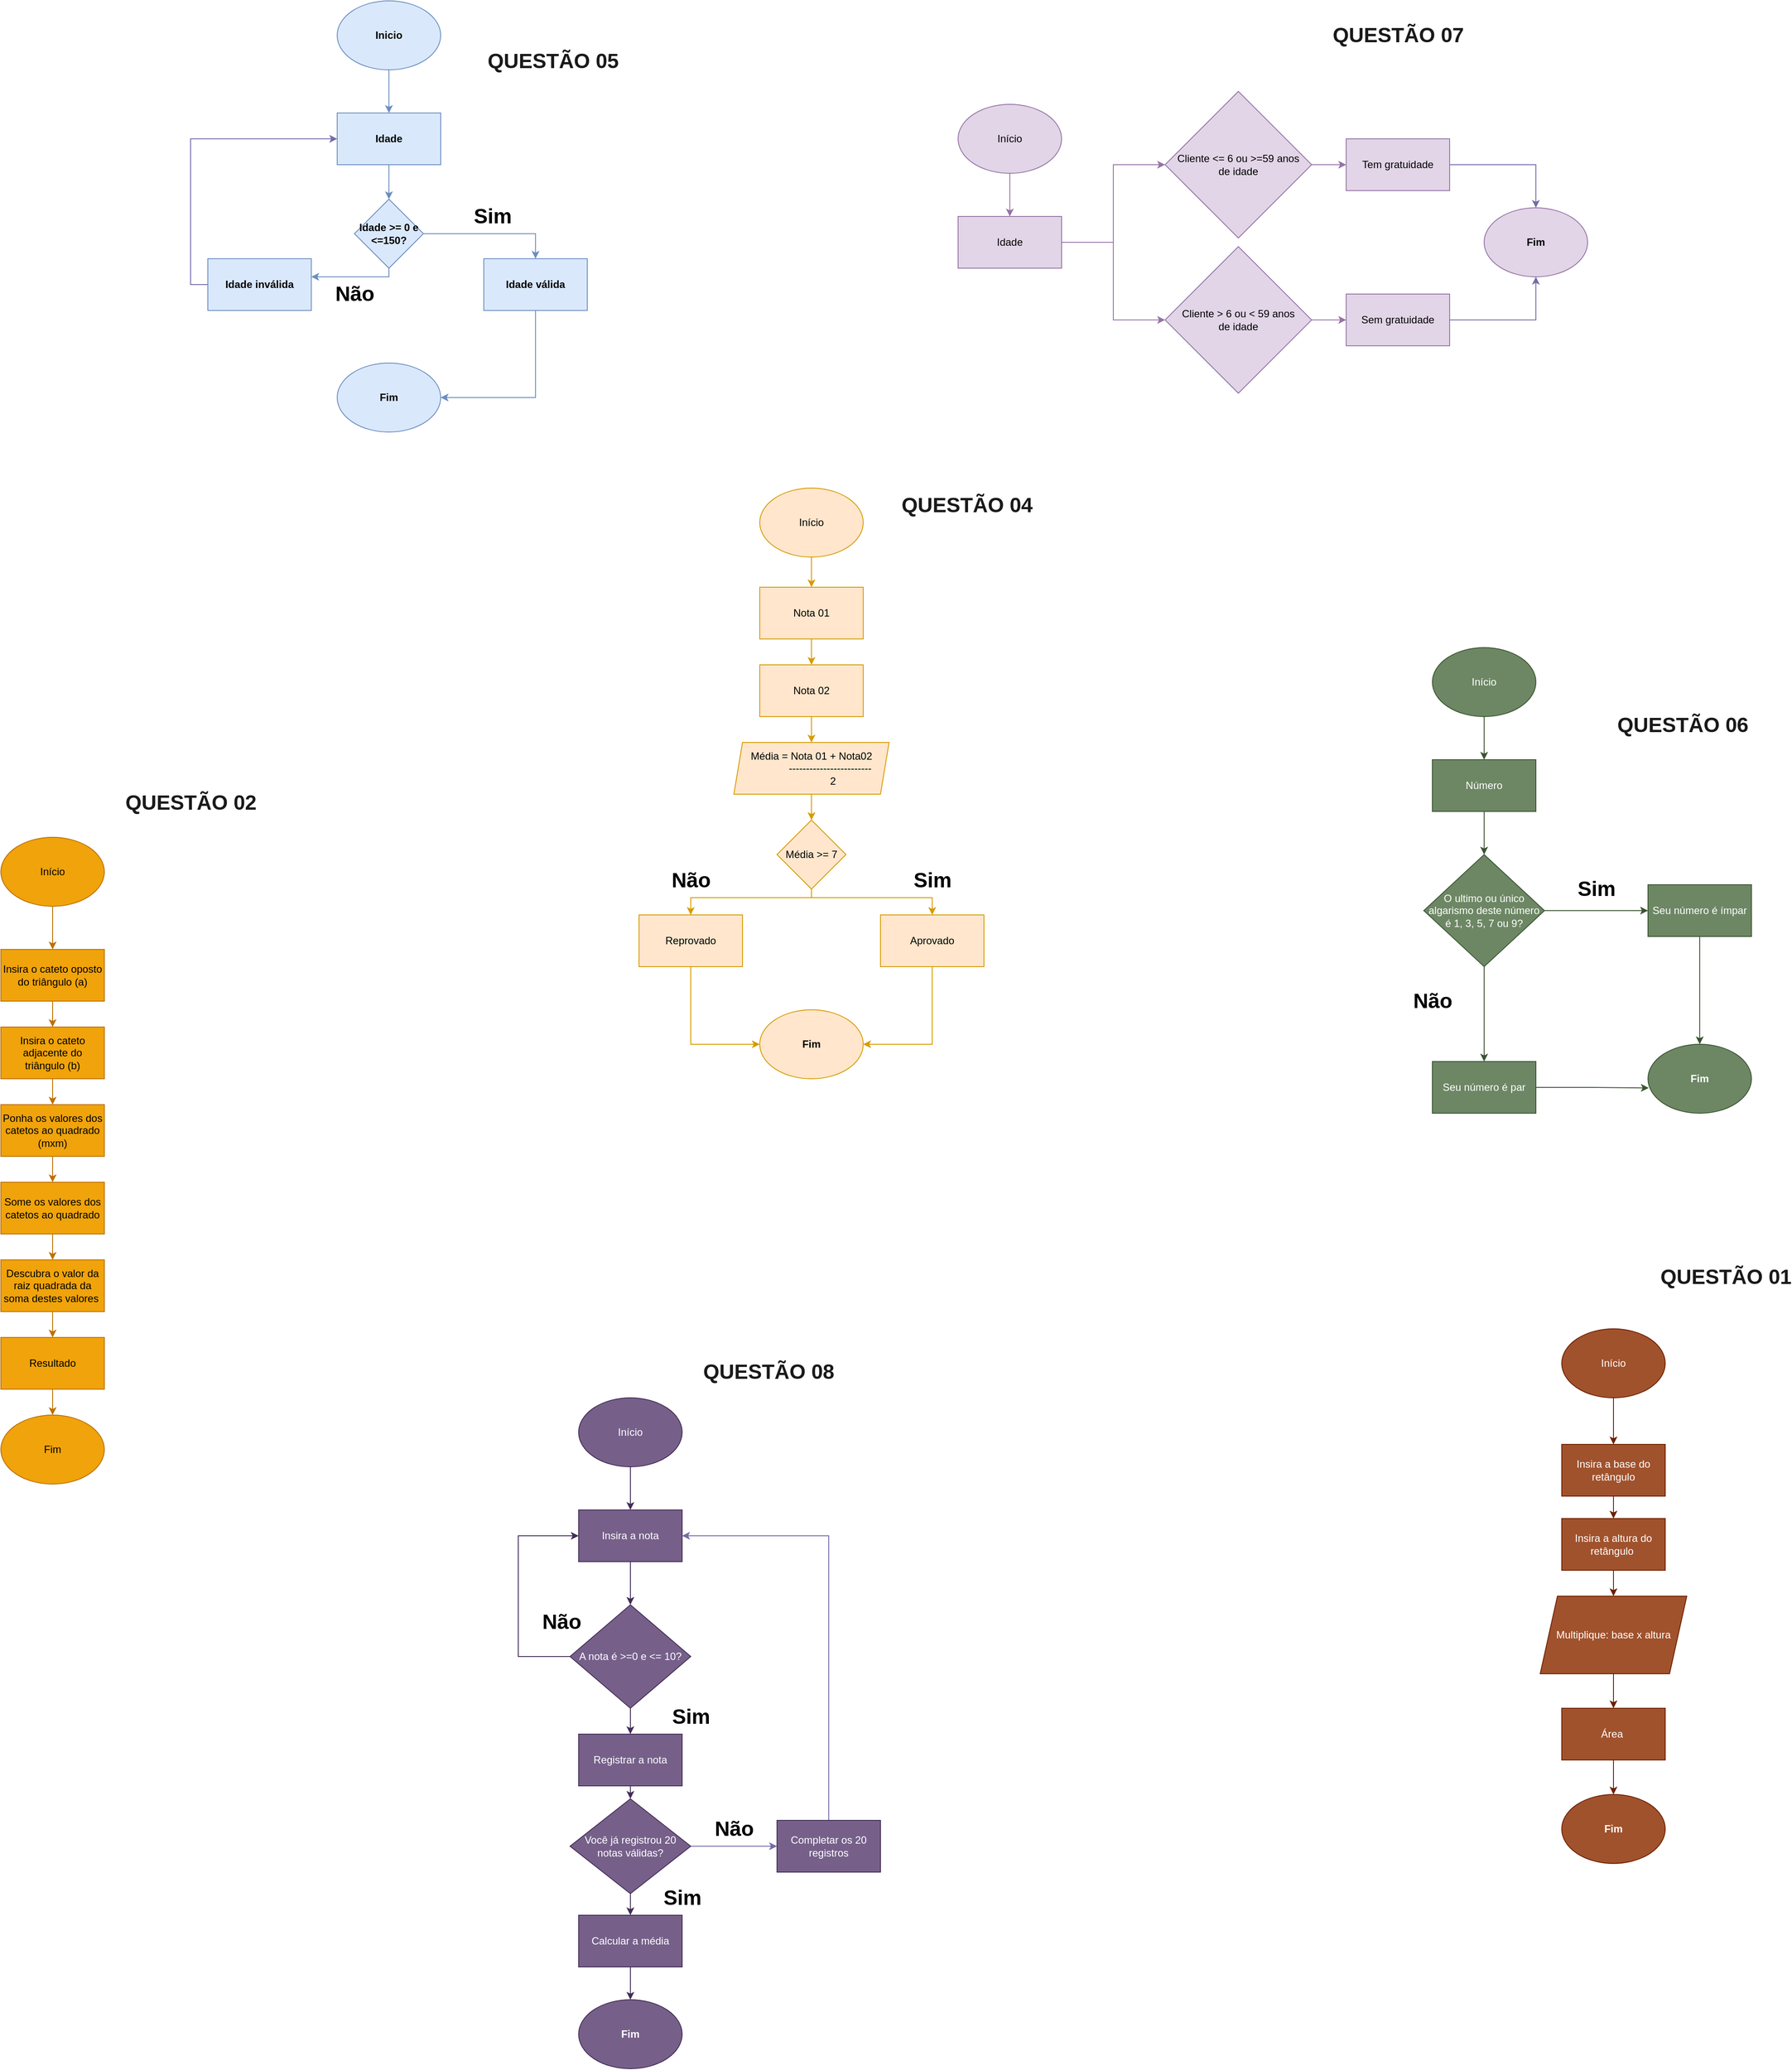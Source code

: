 <mxfile version="25.0.3">
  <diagram name="Página-1" id="J3H7hJgWwUL86dLht0pT">
    <mxGraphModel dx="10387" dy="5373" grid="1" gridSize="10" guides="1" tooltips="1" connect="1" arrows="1" fold="1" page="1" pageScale="1" pageWidth="827" pageHeight="1169" math="0" shadow="0">
      <root>
        <mxCell id="0" />
        <mxCell id="1" parent="0" />
        <mxCell id="T-pI5GcoOm6-YUTAonbB-2" value="Inicio" style="ellipse;whiteSpace=wrap;html=1;labelBackgroundColor=none;fontStyle=1;fillColor=#dae8fc;strokeColor=#6c8ebf;fontColor=#000000;" vertex="1" parent="1">
          <mxGeometry x="170" y="20" width="120" height="80" as="geometry" />
        </mxCell>
        <mxCell id="T-pI5GcoOm6-YUTAonbB-3" value="Idade" style="rounded=0;whiteSpace=wrap;html=1;fontStyle=1;fillColor=#dae8fc;strokeColor=#6c8ebf;fontColor=#000000;" vertex="1" parent="1">
          <mxGeometry x="170" y="150" width="120" height="60" as="geometry" />
        </mxCell>
        <mxCell id="T-pI5GcoOm6-YUTAonbB-4" value="Idade &amp;gt;= 0 e &amp;lt;=150?" style="rhombus;whiteSpace=wrap;html=1;fontStyle=1;fillColor=#dae8fc;strokeColor=#6c8ebf;fontColor=#000000;" vertex="1" parent="1">
          <mxGeometry x="190" y="250" width="80" height="80" as="geometry" />
        </mxCell>
        <mxCell id="T-pI5GcoOm6-YUTAonbB-5" value="Idade válida" style="rounded=0;whiteSpace=wrap;html=1;fontStyle=1;fillColor=#dae8fc;strokeColor=#6c8ebf;fontColor=#000000;" vertex="1" parent="1">
          <mxGeometry x="340" y="319" width="120" height="60" as="geometry" />
        </mxCell>
        <mxCell id="T-pI5GcoOm6-YUTAonbB-81" style="edgeStyle=orthogonalEdgeStyle;rounded=0;orthogonalLoop=1;jettySize=auto;html=1;exitX=0;exitY=0.5;exitDx=0;exitDy=0;entryX=0;entryY=0.5;entryDx=0;entryDy=0;strokeColor=#736CA8;fontFamily=Helvetica;fontSize=12;fontColor=#1A1A1A;" edge="1" parent="1" source="T-pI5GcoOm6-YUTAonbB-6" target="T-pI5GcoOm6-YUTAonbB-3">
          <mxGeometry relative="1" as="geometry" />
        </mxCell>
        <mxCell id="T-pI5GcoOm6-YUTAonbB-6" value="Idade inválida" style="rounded=0;whiteSpace=wrap;html=1;fontStyle=1;fillColor=#dae8fc;strokeColor=#6c8ebf;fontColor=#000000;" vertex="1" parent="1">
          <mxGeometry x="20" y="319" width="120" height="60" as="geometry" />
        </mxCell>
        <mxCell id="T-pI5GcoOm6-YUTAonbB-8" value="" style="endArrow=classic;html=1;rounded=0;fontColor=#000000;entryX=1;entryY=0.35;entryDx=0;entryDy=0;exitX=0.5;exitY=1;exitDx=0;exitDy=0;fontStyle=1;fillColor=#dae8fc;strokeColor=#6c8ebf;entryPerimeter=0;" edge="1" parent="1" source="T-pI5GcoOm6-YUTAonbB-4" target="T-pI5GcoOm6-YUTAonbB-6">
          <mxGeometry width="50" height="50" relative="1" as="geometry">
            <mxPoint x="10" y="250" as="sourcePoint" />
            <mxPoint x="60" y="200" as="targetPoint" />
            <Array as="points">
              <mxPoint x="230" y="340" />
            </Array>
          </mxGeometry>
        </mxCell>
        <mxCell id="T-pI5GcoOm6-YUTAonbB-9" value="" style="endArrow=classic;html=1;rounded=0;fontColor=#000000;exitX=1;exitY=0.5;exitDx=0;exitDy=0;entryX=0.5;entryY=0;entryDx=0;entryDy=0;fontStyle=1;fillColor=#dae8fc;strokeColor=#6c8ebf;" edge="1" parent="1" source="T-pI5GcoOm6-YUTAonbB-4" target="T-pI5GcoOm6-YUTAonbB-5">
          <mxGeometry width="50" height="50" relative="1" as="geometry">
            <mxPoint x="340" y="280" as="sourcePoint" />
            <mxPoint x="390" y="230" as="targetPoint" />
            <Array as="points">
              <mxPoint x="400" y="290" />
            </Array>
          </mxGeometry>
        </mxCell>
        <mxCell id="T-pI5GcoOm6-YUTAonbB-10" value="" style="endArrow=classic;html=1;rounded=0;fontColor=#000000;exitX=0.5;exitY=1;exitDx=0;exitDy=0;entryX=0.5;entryY=0;entryDx=0;entryDy=0;fontStyle=1;fillColor=#dae8fc;strokeColor=#6c8ebf;" edge="1" parent="1" source="T-pI5GcoOm6-YUTAonbB-3" target="T-pI5GcoOm6-YUTAonbB-4">
          <mxGeometry width="50" height="50" relative="1" as="geometry">
            <mxPoint x="80" y="220" as="sourcePoint" />
            <mxPoint x="130" y="170" as="targetPoint" />
          </mxGeometry>
        </mxCell>
        <mxCell id="T-pI5GcoOm6-YUTAonbB-11" value="" style="endArrow=classic;html=1;rounded=0;fontColor=#000000;exitX=0.5;exitY=1;exitDx=0;exitDy=0;entryX=0.5;entryY=0;entryDx=0;entryDy=0;fontStyle=1;fillColor=#dae8fc;strokeColor=#6c8ebf;" edge="1" parent="1" source="T-pI5GcoOm6-YUTAonbB-2" target="T-pI5GcoOm6-YUTAonbB-3">
          <mxGeometry width="50" height="50" relative="1" as="geometry">
            <mxPoint x="60" y="190" as="sourcePoint" />
            <mxPoint x="110" y="140" as="targetPoint" />
          </mxGeometry>
        </mxCell>
        <mxCell id="T-pI5GcoOm6-YUTAonbB-12" value="Fim" style="ellipse;whiteSpace=wrap;html=1;labelBackgroundColor=none;fontStyle=1;fillColor=#dae8fc;strokeColor=#6c8ebf;fontColor=#000000;" vertex="1" parent="1">
          <mxGeometry x="170" y="440" width="120" height="80" as="geometry" />
        </mxCell>
        <mxCell id="T-pI5GcoOm6-YUTAonbB-14" value="" style="endArrow=classic;html=1;rounded=0;fontColor=#000000;exitX=0.5;exitY=1;exitDx=0;exitDy=0;entryX=1;entryY=0.5;entryDx=0;entryDy=0;fontStyle=1;fillColor=#dae8fc;strokeColor=#6c8ebf;" edge="1" parent="1" source="T-pI5GcoOm6-YUTAonbB-5" target="T-pI5GcoOm6-YUTAonbB-12">
          <mxGeometry width="50" height="50" relative="1" as="geometry">
            <mxPoint x="400" y="410" as="sourcePoint" />
            <mxPoint x="420" y="420" as="targetPoint" />
            <Array as="points">
              <mxPoint x="400" y="480" />
            </Array>
          </mxGeometry>
        </mxCell>
        <mxCell id="T-pI5GcoOm6-YUTAonbB-15" value="Não" style="text;html=1;fontSize=24;fontStyle=1;verticalAlign=middle;align=center;" vertex="1" parent="1">
          <mxGeometry x="140" y="340" width="100" height="40" as="geometry" />
        </mxCell>
        <mxCell id="T-pI5GcoOm6-YUTAonbB-16" value="Sim" style="text;html=1;fontSize=24;fontStyle=1;verticalAlign=middle;align=center;" vertex="1" parent="1">
          <mxGeometry x="300" y="250" width="100" height="40" as="geometry" />
        </mxCell>
        <mxCell id="T-pI5GcoOm6-YUTAonbB-17" value="QUESTÃO 05" style="text;strokeColor=none;fillColor=none;html=1;fontSize=24;fontStyle=1;verticalAlign=middle;align=center;fontColor=#1A1A1A;" vertex="1" parent="1">
          <mxGeometry x="370" y="70" width="100" height="40" as="geometry" />
        </mxCell>
        <mxCell id="T-pI5GcoOm6-YUTAonbB-25" value="" style="edgeStyle=orthogonalEdgeStyle;rounded=0;orthogonalLoop=1;jettySize=auto;html=1;strokeColor=#9673a6;fontColor=#1A1A1A;fillColor=#e1d5e7;" edge="1" parent="1" source="T-pI5GcoOm6-YUTAonbB-18" target="T-pI5GcoOm6-YUTAonbB-19">
          <mxGeometry relative="1" as="geometry" />
        </mxCell>
        <mxCell id="T-pI5GcoOm6-YUTAonbB-18" value="Início" style="ellipse;whiteSpace=wrap;html=1;strokeColor=#9673a6;fillColor=#e1d5e7;" vertex="1" parent="1">
          <mxGeometry x="890" y="140" width="120" height="80" as="geometry" />
        </mxCell>
        <mxCell id="T-pI5GcoOm6-YUTAonbB-30" style="edgeStyle=orthogonalEdgeStyle;rounded=0;orthogonalLoop=1;jettySize=auto;html=1;entryX=0;entryY=0.5;entryDx=0;entryDy=0;strokeColor=#9673a6;fontColor=#1A1A1A;exitX=1;exitY=0.5;exitDx=0;exitDy=0;fillColor=#e1d5e7;" edge="1" parent="1" source="T-pI5GcoOm6-YUTAonbB-19" target="T-pI5GcoOm6-YUTAonbB-21">
          <mxGeometry relative="1" as="geometry">
            <mxPoint x="1080" y="450" as="sourcePoint" />
          </mxGeometry>
        </mxCell>
        <mxCell id="T-pI5GcoOm6-YUTAonbB-31" style="edgeStyle=orthogonalEdgeStyle;rounded=0;orthogonalLoop=1;jettySize=auto;html=1;exitX=1;exitY=0.5;exitDx=0;exitDy=0;entryX=0;entryY=0.5;entryDx=0;entryDy=0;strokeColor=#9673a6;fontColor=#1A1A1A;fillColor=#e1d5e7;" edge="1" parent="1" source="T-pI5GcoOm6-YUTAonbB-19" target="T-pI5GcoOm6-YUTAonbB-29">
          <mxGeometry relative="1" as="geometry" />
        </mxCell>
        <mxCell id="T-pI5GcoOm6-YUTAonbB-19" value="Idade" style="rounded=0;whiteSpace=wrap;html=1;strokeColor=#9673a6;fillColor=#e1d5e7;" vertex="1" parent="1">
          <mxGeometry x="890" y="270" width="120" height="60" as="geometry" />
        </mxCell>
        <mxCell id="T-pI5GcoOm6-YUTAonbB-35" style="edgeStyle=orthogonalEdgeStyle;rounded=0;orthogonalLoop=1;jettySize=auto;html=1;exitX=1;exitY=0.5;exitDx=0;exitDy=0;entryX=0;entryY=0.5;entryDx=0;entryDy=0;strokeColor=#9673a6;fontColor=#1A1A1A;fillColor=#e1d5e7;" edge="1" parent="1" source="T-pI5GcoOm6-YUTAonbB-21" target="T-pI5GcoOm6-YUTAonbB-32">
          <mxGeometry relative="1" as="geometry" />
        </mxCell>
        <mxCell id="T-pI5GcoOm6-YUTAonbB-21" value="Cliente &amp;lt;= 6 ou &amp;gt;=59 anos&lt;div&gt;de idade&lt;/div&gt;" style="rhombus;whiteSpace=wrap;html=1;strokeColor=#9673a6;fillColor=#e1d5e7;" vertex="1" parent="1">
          <mxGeometry x="1130" y="125" width="170" height="170" as="geometry" />
        </mxCell>
        <mxCell id="T-pI5GcoOm6-YUTAonbB-34" style="edgeStyle=orthogonalEdgeStyle;rounded=0;orthogonalLoop=1;jettySize=auto;html=1;exitX=1;exitY=0.5;exitDx=0;exitDy=0;strokeColor=#9673a6;fontColor=#1A1A1A;fillColor=#e1d5e7;" edge="1" parent="1" source="T-pI5GcoOm6-YUTAonbB-29" target="T-pI5GcoOm6-YUTAonbB-33">
          <mxGeometry relative="1" as="geometry" />
        </mxCell>
        <mxCell id="T-pI5GcoOm6-YUTAonbB-29" value="Cliente &amp;gt; 6 ou &amp;lt; 59 anos&lt;div&gt;de idade&lt;/div&gt;" style="rhombus;whiteSpace=wrap;html=1;strokeColor=#9673a6;fillColor=#e1d5e7;" vertex="1" parent="1">
          <mxGeometry x="1130" y="305" width="170" height="170" as="geometry" />
        </mxCell>
        <mxCell id="T-pI5GcoOm6-YUTAonbB-37" style="edgeStyle=orthogonalEdgeStyle;rounded=0;orthogonalLoop=1;jettySize=auto;html=1;exitX=1;exitY=0.5;exitDx=0;exitDy=0;entryX=0.5;entryY=0;entryDx=0;entryDy=0;strokeColor=#736CA8;fontColor=#1A1A1A;" edge="1" parent="1" source="T-pI5GcoOm6-YUTAonbB-32" target="T-pI5GcoOm6-YUTAonbB-36">
          <mxGeometry relative="1" as="geometry" />
        </mxCell>
        <mxCell id="T-pI5GcoOm6-YUTAonbB-32" value="Tem gratuidade" style="rounded=0;whiteSpace=wrap;html=1;strokeColor=#9673a6;fillColor=#e1d5e7;" vertex="1" parent="1">
          <mxGeometry x="1340" y="180" width="120" height="60" as="geometry" />
        </mxCell>
        <mxCell id="T-pI5GcoOm6-YUTAonbB-33" value="Sem gratuidade" style="rounded=0;whiteSpace=wrap;html=1;strokeColor=#9673a6;fillColor=#e1d5e7;" vertex="1" parent="1">
          <mxGeometry x="1340" y="360" width="120" height="60" as="geometry" />
        </mxCell>
        <mxCell id="T-pI5GcoOm6-YUTAonbB-36" value="Fim" style="ellipse;whiteSpace=wrap;html=1;labelBackgroundColor=none;fontStyle=1;fillColor=#e1d5e7;strokeColor=#9673a6;" vertex="1" parent="1">
          <mxGeometry x="1500" y="260" width="120" height="80" as="geometry" />
        </mxCell>
        <mxCell id="T-pI5GcoOm6-YUTAonbB-38" style="edgeStyle=orthogonalEdgeStyle;rounded=0;orthogonalLoop=1;jettySize=auto;html=1;exitX=1;exitY=0.5;exitDx=0;exitDy=0;entryX=0.5;entryY=1;entryDx=0;entryDy=0;strokeColor=#736CA8;fontColor=#1A1A1A;" edge="1" parent="1" source="T-pI5GcoOm6-YUTAonbB-33" target="T-pI5GcoOm6-YUTAonbB-36">
          <mxGeometry relative="1" as="geometry" />
        </mxCell>
        <mxCell id="T-pI5GcoOm6-YUTAonbB-39" value="QUESTÃO 07" style="text;strokeColor=none;fillColor=none;html=1;fontSize=24;fontStyle=1;verticalAlign=middle;align=center;fontColor=#1A1A1A;" vertex="1" parent="1">
          <mxGeometry x="1350" y="40" width="100" height="40" as="geometry" />
        </mxCell>
        <mxCell id="T-pI5GcoOm6-YUTAonbB-57" style="edgeStyle=orthogonalEdgeStyle;rounded=0;orthogonalLoop=1;jettySize=auto;html=1;exitX=0.5;exitY=1;exitDx=0;exitDy=0;entryX=0.5;entryY=0;entryDx=0;entryDy=0;strokeColor=#d79b00;fontFamily=Helvetica;fontSize=12;fontColor=#1A1A1A;fillColor=#ffe6cc;" edge="1" parent="1" source="T-pI5GcoOm6-YUTAonbB-40" target="T-pI5GcoOm6-YUTAonbB-41">
          <mxGeometry relative="1" as="geometry" />
        </mxCell>
        <mxCell id="T-pI5GcoOm6-YUTAonbB-40" value="Início" style="ellipse;whiteSpace=wrap;html=1;strokeColor=#d79b00;fillColor=#ffe6cc;" vertex="1" parent="1">
          <mxGeometry x="660" y="585" width="120" height="80" as="geometry" />
        </mxCell>
        <mxCell id="T-pI5GcoOm6-YUTAonbB-56" style="edgeStyle=orthogonalEdgeStyle;rounded=0;orthogonalLoop=1;jettySize=auto;html=1;exitX=0.5;exitY=1;exitDx=0;exitDy=0;entryX=0.5;entryY=0;entryDx=0;entryDy=0;strokeColor=#d79b00;fontFamily=Helvetica;fontSize=12;fontColor=#1A1A1A;fillColor=#ffe6cc;" edge="1" parent="1" source="T-pI5GcoOm6-YUTAonbB-41" target="T-pI5GcoOm6-YUTAonbB-42">
          <mxGeometry relative="1" as="geometry" />
        </mxCell>
        <mxCell id="T-pI5GcoOm6-YUTAonbB-41" value="Nota 01" style="rounded=0;whiteSpace=wrap;html=1;strokeColor=#d79b00;fillColor=#ffe6cc;" vertex="1" parent="1">
          <mxGeometry x="660" y="700" width="120" height="60" as="geometry" />
        </mxCell>
        <mxCell id="T-pI5GcoOm6-YUTAonbB-55" style="edgeStyle=orthogonalEdgeStyle;rounded=0;orthogonalLoop=1;jettySize=auto;html=1;exitX=0.5;exitY=1;exitDx=0;exitDy=0;entryX=0.5;entryY=0;entryDx=0;entryDy=0;strokeColor=#d79b00;fontFamily=Helvetica;fontSize=12;fontColor=#1A1A1A;fillColor=#ffe6cc;" edge="1" parent="1" source="T-pI5GcoOm6-YUTAonbB-42" target="T-pI5GcoOm6-YUTAonbB-46">
          <mxGeometry relative="1" as="geometry" />
        </mxCell>
        <mxCell id="T-pI5GcoOm6-YUTAonbB-42" value="Nota 02" style="rounded=0;whiteSpace=wrap;html=1;strokeColor=#d79b00;fillColor=#ffe6cc;" vertex="1" parent="1">
          <mxGeometry x="660" y="790" width="120" height="60" as="geometry" />
        </mxCell>
        <mxCell id="T-pI5GcoOm6-YUTAonbB-49" style="edgeStyle=orthogonalEdgeStyle;rounded=0;orthogonalLoop=1;jettySize=auto;html=1;exitX=0.5;exitY=1;exitDx=0;exitDy=0;entryX=0.5;entryY=0;entryDx=0;entryDy=0;strokeColor=#d79b00;fontFamily=Helvetica;fontSize=12;fontColor=#1A1A1A;fillColor=#ffe6cc;" edge="1" parent="1" source="T-pI5GcoOm6-YUTAonbB-44" target="T-pI5GcoOm6-YUTAonbB-47">
          <mxGeometry relative="1" as="geometry">
            <Array as="points">
              <mxPoint x="720" y="1060" />
              <mxPoint x="860" y="1060" />
            </Array>
          </mxGeometry>
        </mxCell>
        <mxCell id="T-pI5GcoOm6-YUTAonbB-50" style="edgeStyle=orthogonalEdgeStyle;rounded=0;orthogonalLoop=1;jettySize=auto;html=1;exitX=0.5;exitY=1;exitDx=0;exitDy=0;entryX=0.5;entryY=0;entryDx=0;entryDy=0;strokeColor=#d79b00;fontFamily=Helvetica;fontSize=12;fontColor=#1A1A1A;fillColor=#ffe6cc;" edge="1" parent="1" source="T-pI5GcoOm6-YUTAonbB-44" target="T-pI5GcoOm6-YUTAonbB-45">
          <mxGeometry relative="1" as="geometry">
            <Array as="points">
              <mxPoint x="720" y="1060" />
              <mxPoint x="580" y="1060" />
            </Array>
          </mxGeometry>
        </mxCell>
        <mxCell id="T-pI5GcoOm6-YUTAonbB-44" value="Média &amp;gt;= 7" style="rhombus;whiteSpace=wrap;html=1;strokeColor=#d79b00;fillColor=#ffe6cc;" vertex="1" parent="1">
          <mxGeometry x="680" y="970" width="80" height="80" as="geometry" />
        </mxCell>
        <mxCell id="T-pI5GcoOm6-YUTAonbB-59" style="edgeStyle=orthogonalEdgeStyle;rounded=0;orthogonalLoop=1;jettySize=auto;html=1;exitX=0.5;exitY=1;exitDx=0;exitDy=0;entryX=0;entryY=0.5;entryDx=0;entryDy=0;strokeColor=#d79b00;fontFamily=Helvetica;fontSize=12;fontColor=#1A1A1A;fillColor=#ffe6cc;" edge="1" parent="1" source="T-pI5GcoOm6-YUTAonbB-45" target="T-pI5GcoOm6-YUTAonbB-48">
          <mxGeometry relative="1" as="geometry" />
        </mxCell>
        <mxCell id="T-pI5GcoOm6-YUTAonbB-45" value="Reprovado" style="rounded=0;whiteSpace=wrap;html=1;strokeColor=#d79b00;fillColor=#ffe6cc;" vertex="1" parent="1">
          <mxGeometry x="520" y="1080" width="120" height="60" as="geometry" />
        </mxCell>
        <mxCell id="T-pI5GcoOm6-YUTAonbB-54" style="edgeStyle=orthogonalEdgeStyle;rounded=0;orthogonalLoop=1;jettySize=auto;html=1;exitX=0.5;exitY=1;exitDx=0;exitDy=0;entryX=0.5;entryY=0;entryDx=0;entryDy=0;strokeColor=#d79b00;fontFamily=Helvetica;fontSize=12;fontColor=#1A1A1A;fillColor=#ffe6cc;" edge="1" parent="1" source="T-pI5GcoOm6-YUTAonbB-46" target="T-pI5GcoOm6-YUTAonbB-44">
          <mxGeometry relative="1" as="geometry" />
        </mxCell>
        <mxCell id="T-pI5GcoOm6-YUTAonbB-46" value="Média = Nota 01 + Nota02&lt;div&gt;&amp;nbsp; &amp;nbsp; &amp;nbsp; &amp;nbsp; &amp;nbsp; &amp;nbsp; &amp;nbsp;------------------------&lt;/div&gt;&lt;div&gt;&amp;nbsp; &amp;nbsp; &amp;nbsp; &amp;nbsp; &amp;nbsp; &amp;nbsp; &amp;nbsp; &amp;nbsp;2&lt;/div&gt;" style="shape=parallelogram;perimeter=parallelogramPerimeter;whiteSpace=wrap;html=1;fixedSize=1;rounded=0;strokeColor=#d79b00;align=center;verticalAlign=middle;fontFamily=Helvetica;fontSize=12;fillColor=#ffe6cc;size=10;" vertex="1" parent="1">
          <mxGeometry x="630" y="880" width="180" height="60" as="geometry" />
        </mxCell>
        <mxCell id="T-pI5GcoOm6-YUTAonbB-47" value="Aprovado" style="rounded=0;whiteSpace=wrap;html=1;strokeColor=#d79b00;fillColor=#ffe6cc;" vertex="1" parent="1">
          <mxGeometry x="800" y="1080" width="120" height="60" as="geometry" />
        </mxCell>
        <mxCell id="T-pI5GcoOm6-YUTAonbB-48" value="Fim" style="ellipse;whiteSpace=wrap;html=1;labelBackgroundColor=none;fontStyle=1;fillColor=#ffe6cc;strokeColor=#d79b00;" vertex="1" parent="1">
          <mxGeometry x="660" y="1190" width="120" height="80" as="geometry" />
        </mxCell>
        <mxCell id="T-pI5GcoOm6-YUTAonbB-51" value="Sim" style="text;html=1;fontSize=24;fontStyle=1;verticalAlign=middle;align=center;" vertex="1" parent="1">
          <mxGeometry x="810" y="1020" width="100" height="40" as="geometry" />
        </mxCell>
        <mxCell id="T-pI5GcoOm6-YUTAonbB-52" value="Não" style="text;html=1;fontSize=24;fontStyle=1;verticalAlign=middle;align=center;" vertex="1" parent="1">
          <mxGeometry x="530" y="1020" width="100" height="40" as="geometry" />
        </mxCell>
        <mxCell id="T-pI5GcoOm6-YUTAonbB-58" style="edgeStyle=orthogonalEdgeStyle;rounded=0;orthogonalLoop=1;jettySize=auto;html=1;exitX=0.5;exitY=1;exitDx=0;exitDy=0;entryX=1;entryY=0.5;entryDx=0;entryDy=0;strokeColor=#d79b00;fontFamily=Helvetica;fontSize=12;fontColor=#1A1A1A;fillColor=#ffe6cc;" edge="1" parent="1" source="T-pI5GcoOm6-YUTAonbB-47" target="T-pI5GcoOm6-YUTAonbB-48">
          <mxGeometry relative="1" as="geometry" />
        </mxCell>
        <mxCell id="T-pI5GcoOm6-YUTAonbB-60" value="QUESTÃO 04" style="text;strokeColor=none;fillColor=none;html=1;fontSize=24;fontStyle=1;verticalAlign=middle;align=center;fontColor=#1A1A1A;" vertex="1" parent="1">
          <mxGeometry x="850" y="585" width="100" height="40" as="geometry" />
        </mxCell>
        <mxCell id="T-pI5GcoOm6-YUTAonbB-72" style="edgeStyle=orthogonalEdgeStyle;rounded=0;orthogonalLoop=1;jettySize=auto;html=1;exitX=0.5;exitY=1;exitDx=0;exitDy=0;entryX=0.5;entryY=0;entryDx=0;entryDy=0;strokeColor=#3A5431;fontFamily=Helvetica;fontSize=12;fontColor=#1A1A1A;fillColor=#6d8764;" edge="1" parent="1" source="T-pI5GcoOm6-YUTAonbB-61" target="T-pI5GcoOm6-YUTAonbB-62">
          <mxGeometry relative="1" as="geometry" />
        </mxCell>
        <mxCell id="T-pI5GcoOm6-YUTAonbB-61" value="Início" style="ellipse;whiteSpace=wrap;html=1;strokeColor=#3A5431;fillColor=#6d8764;fontColor=#ffffff;" vertex="1" parent="1">
          <mxGeometry x="1440" y="770" width="120" height="80" as="geometry" />
        </mxCell>
        <mxCell id="T-pI5GcoOm6-YUTAonbB-73" style="edgeStyle=orthogonalEdgeStyle;rounded=0;orthogonalLoop=1;jettySize=auto;html=1;exitX=0.5;exitY=1;exitDx=0;exitDy=0;strokeColor=#3A5431;fontFamily=Helvetica;fontSize=12;fontColor=#1A1A1A;fillColor=#6d8764;" edge="1" parent="1" source="T-pI5GcoOm6-YUTAonbB-62" target="T-pI5GcoOm6-YUTAonbB-64">
          <mxGeometry relative="1" as="geometry" />
        </mxCell>
        <mxCell id="T-pI5GcoOm6-YUTAonbB-62" value="Número" style="rounded=0;whiteSpace=wrap;html=1;strokeColor=#3A5431;align=center;verticalAlign=middle;fontFamily=Helvetica;fontSize=12;fontColor=#ffffff;fillColor=#6d8764;" vertex="1" parent="1">
          <mxGeometry x="1440" y="900" width="120" height="60" as="geometry" />
        </mxCell>
        <mxCell id="T-pI5GcoOm6-YUTAonbB-68" style="edgeStyle=orthogonalEdgeStyle;rounded=0;orthogonalLoop=1;jettySize=auto;html=1;exitX=1;exitY=0.5;exitDx=0;exitDy=0;strokeColor=#3A5431;fontFamily=Helvetica;fontSize=12;fontColor=#1A1A1A;fillColor=#6d8764;" edge="1" parent="1" source="T-pI5GcoOm6-YUTAonbB-64" target="T-pI5GcoOm6-YUTAonbB-65">
          <mxGeometry relative="1" as="geometry" />
        </mxCell>
        <mxCell id="T-pI5GcoOm6-YUTAonbB-69" style="edgeStyle=orthogonalEdgeStyle;rounded=0;orthogonalLoop=1;jettySize=auto;html=1;exitX=0.5;exitY=1;exitDx=0;exitDy=0;entryX=0.5;entryY=0;entryDx=0;entryDy=0;strokeColor=#3A5431;fontFamily=Helvetica;fontSize=12;fontColor=#1A1A1A;fillColor=#6d8764;" edge="1" parent="1" source="T-pI5GcoOm6-YUTAonbB-64" target="T-pI5GcoOm6-YUTAonbB-66">
          <mxGeometry relative="1" as="geometry" />
        </mxCell>
        <mxCell id="T-pI5GcoOm6-YUTAonbB-64" value="O ultimo ou único algarismo deste número é 1, 3, 5, 7 ou 9?" style="rhombus;whiteSpace=wrap;html=1;rounded=0;strokeColor=#3A5431;align=center;verticalAlign=middle;fontFamily=Helvetica;fontSize=12;fontColor=#ffffff;fillColor=#6d8764;" vertex="1" parent="1">
          <mxGeometry x="1430" y="1010" width="140" height="130" as="geometry" />
        </mxCell>
        <mxCell id="T-pI5GcoOm6-YUTAonbB-71" style="edgeStyle=orthogonalEdgeStyle;rounded=0;orthogonalLoop=1;jettySize=auto;html=1;exitX=0.5;exitY=1;exitDx=0;exitDy=0;strokeColor=#3A5431;fontFamily=Helvetica;fontSize=12;fontColor=#1A1A1A;fillColor=#6d8764;" edge="1" parent="1" source="T-pI5GcoOm6-YUTAonbB-65" target="T-pI5GcoOm6-YUTAonbB-67">
          <mxGeometry relative="1" as="geometry" />
        </mxCell>
        <mxCell id="T-pI5GcoOm6-YUTAonbB-65" value="Seu número é ímpar" style="rounded=0;whiteSpace=wrap;html=1;strokeColor=#3A5431;align=center;verticalAlign=middle;fontFamily=Helvetica;fontSize=12;fontColor=#ffffff;fillColor=#6d8764;" vertex="1" parent="1">
          <mxGeometry x="1690" y="1045" width="120" height="60" as="geometry" />
        </mxCell>
        <mxCell id="T-pI5GcoOm6-YUTAonbB-70" style="edgeStyle=orthogonalEdgeStyle;rounded=0;orthogonalLoop=1;jettySize=auto;html=1;exitX=1;exitY=0.5;exitDx=0;exitDy=0;strokeColor=#3A5431;fontFamily=Helvetica;fontSize=12;fontColor=#1A1A1A;entryX=0.007;entryY=0.633;entryDx=0;entryDy=0;entryPerimeter=0;fillColor=#6d8764;" edge="1" parent="1" source="T-pI5GcoOm6-YUTAonbB-66" target="T-pI5GcoOm6-YUTAonbB-67">
          <mxGeometry relative="1" as="geometry">
            <mxPoint x="1680" y="1279.846" as="targetPoint" />
          </mxGeometry>
        </mxCell>
        <mxCell id="T-pI5GcoOm6-YUTAonbB-66" value="Seu número é par" style="rounded=0;whiteSpace=wrap;html=1;strokeColor=#3A5431;align=center;verticalAlign=middle;fontFamily=Helvetica;fontSize=12;fontColor=#ffffff;fillColor=#6d8764;" vertex="1" parent="1">
          <mxGeometry x="1440" y="1250" width="120" height="60" as="geometry" />
        </mxCell>
        <mxCell id="T-pI5GcoOm6-YUTAonbB-67" value="Fim" style="ellipse;whiteSpace=wrap;html=1;labelBackgroundColor=none;fontStyle=1;fillColor=#6d8764;strokeColor=#3A5431;fontColor=#ffffff;" vertex="1" parent="1">
          <mxGeometry x="1690" y="1230" width="120" height="80" as="geometry" />
        </mxCell>
        <mxCell id="T-pI5GcoOm6-YUTAonbB-74" value="QUESTÃO 06" style="text;strokeColor=none;fillColor=none;html=1;fontSize=24;fontStyle=1;verticalAlign=middle;align=center;fontColor=#1A1A1A;" vertex="1" parent="1">
          <mxGeometry x="1680" y="840" width="100" height="40" as="geometry" />
        </mxCell>
        <mxCell id="T-pI5GcoOm6-YUTAonbB-75" value="Sim" style="text;html=1;fontSize=24;fontStyle=1;verticalAlign=middle;align=center;" vertex="1" parent="1">
          <mxGeometry x="1580" y="1030" width="100" height="40" as="geometry" />
        </mxCell>
        <mxCell id="T-pI5GcoOm6-YUTAonbB-76" value="Não" style="text;html=1;fontSize=24;fontStyle=1;verticalAlign=middle;align=center;" vertex="1" parent="1">
          <mxGeometry x="1390" y="1160" width="100" height="40" as="geometry" />
        </mxCell>
        <mxCell id="T-pI5GcoOm6-YUTAonbB-85" style="edgeStyle=orthogonalEdgeStyle;rounded=0;orthogonalLoop=1;jettySize=auto;html=1;exitX=0.5;exitY=1;exitDx=0;exitDy=0;entryX=0.5;entryY=0;entryDx=0;entryDy=0;strokeColor=#432D57;fontFamily=Helvetica;fontSize=12;fontColor=#1A1A1A;fillColor=#76608a;" edge="1" parent="1" source="T-pI5GcoOm6-YUTAonbB-77" target="T-pI5GcoOm6-YUTAonbB-78">
          <mxGeometry relative="1" as="geometry" />
        </mxCell>
        <mxCell id="T-pI5GcoOm6-YUTAonbB-77" value="Início" style="ellipse;whiteSpace=wrap;html=1;strokeColor=#432D57;fillColor=#76608a;fontColor=#ffffff;" vertex="1" parent="1">
          <mxGeometry x="450" y="1640" width="120" height="80" as="geometry" />
        </mxCell>
        <mxCell id="T-pI5GcoOm6-YUTAonbB-86" style="edgeStyle=orthogonalEdgeStyle;rounded=0;orthogonalLoop=1;jettySize=auto;html=1;exitX=0.5;exitY=1;exitDx=0;exitDy=0;entryX=0.5;entryY=0;entryDx=0;entryDy=0;strokeColor=#432D57;fontFamily=Helvetica;fontSize=12;fontColor=#1A1A1A;fillColor=#76608a;" edge="1" parent="1" source="T-pI5GcoOm6-YUTAonbB-78" target="T-pI5GcoOm6-YUTAonbB-80">
          <mxGeometry relative="1" as="geometry" />
        </mxCell>
        <mxCell id="T-pI5GcoOm6-YUTAonbB-78" value="Insira a nota" style="rounded=0;whiteSpace=wrap;html=1;strokeColor=#432D57;align=center;verticalAlign=middle;fontFamily=Helvetica;fontSize=12;fontColor=#ffffff;fillColor=#76608a;" vertex="1" parent="1">
          <mxGeometry x="450" y="1770" width="120" height="60" as="geometry" />
        </mxCell>
        <mxCell id="T-pI5GcoOm6-YUTAonbB-83" style="edgeStyle=orthogonalEdgeStyle;rounded=0;orthogonalLoop=1;jettySize=auto;html=1;exitX=0;exitY=0.5;exitDx=0;exitDy=0;entryX=0;entryY=0.5;entryDx=0;entryDy=0;strokeColor=#432D57;fontFamily=Helvetica;fontSize=12;fontColor=#1A1A1A;fillColor=#76608a;" edge="1" parent="1" source="T-pI5GcoOm6-YUTAonbB-80" target="T-pI5GcoOm6-YUTAonbB-78">
          <mxGeometry relative="1" as="geometry">
            <mxPoint x="390" y="1940" as="targetPoint" />
            <Array as="points">
              <mxPoint x="380" y="1940" />
              <mxPoint x="380" y="1800" />
            </Array>
          </mxGeometry>
        </mxCell>
        <mxCell id="T-pI5GcoOm6-YUTAonbB-92" style="edgeStyle=orthogonalEdgeStyle;rounded=0;orthogonalLoop=1;jettySize=auto;html=1;exitX=0.5;exitY=1;exitDx=0;exitDy=0;entryX=0.5;entryY=0;entryDx=0;entryDy=0;strokeColor=#432D57;fontFamily=Helvetica;fontSize=12;fontColor=#1A1A1A;fillColor=#76608a;" edge="1" parent="1" source="T-pI5GcoOm6-YUTAonbB-80" target="T-pI5GcoOm6-YUTAonbB-89">
          <mxGeometry relative="1" as="geometry" />
        </mxCell>
        <mxCell id="T-pI5GcoOm6-YUTAonbB-80" value="A nota é &amp;gt;=0 e &amp;lt;= 10?" style="rhombus;whiteSpace=wrap;html=1;rounded=0;strokeColor=#432D57;align=center;verticalAlign=middle;fontFamily=Helvetica;fontSize=12;fontColor=#ffffff;fillColor=#76608a;" vertex="1" parent="1">
          <mxGeometry x="440" y="1880" width="140" height="120" as="geometry" />
        </mxCell>
        <mxCell id="T-pI5GcoOm6-YUTAonbB-95" style="edgeStyle=orthogonalEdgeStyle;rounded=0;orthogonalLoop=1;jettySize=auto;html=1;exitX=0.5;exitY=1;exitDx=0;exitDy=0;strokeColor=#432D57;fontFamily=Helvetica;fontSize=12;fontColor=#1A1A1A;fillColor=#76608a;" edge="1" parent="1" source="T-pI5GcoOm6-YUTAonbB-88" target="T-pI5GcoOm6-YUTAonbB-93">
          <mxGeometry relative="1" as="geometry" />
        </mxCell>
        <mxCell id="T-pI5GcoOm6-YUTAonbB-105" style="edgeStyle=orthogonalEdgeStyle;rounded=0;orthogonalLoop=1;jettySize=auto;html=1;exitX=1;exitY=0.5;exitDx=0;exitDy=0;entryX=0;entryY=0.5;entryDx=0;entryDy=0;strokeColor=#736CA8;fontFamily=Helvetica;fontSize=12;fontColor=#1A1A1A;" edge="1" parent="1" source="T-pI5GcoOm6-YUTAonbB-88" target="T-pI5GcoOm6-YUTAonbB-104">
          <mxGeometry relative="1" as="geometry" />
        </mxCell>
        <mxCell id="T-pI5GcoOm6-YUTAonbB-88" value="Você já registrou 20 notas válidas?" style="rhombus;whiteSpace=wrap;html=1;rounded=0;strokeColor=#432D57;align=center;verticalAlign=middle;fontFamily=Helvetica;fontSize=12;fontColor=#ffffff;fillColor=#76608a;" vertex="1" parent="1">
          <mxGeometry x="440" y="2105" width="140" height="110" as="geometry" />
        </mxCell>
        <mxCell id="T-pI5GcoOm6-YUTAonbB-91" style="edgeStyle=orthogonalEdgeStyle;rounded=0;orthogonalLoop=1;jettySize=auto;html=1;exitX=0.5;exitY=1;exitDx=0;exitDy=0;entryX=0.5;entryY=0;entryDx=0;entryDy=0;strokeColor=#432D57;fontFamily=Helvetica;fontSize=12;fontColor=#1A1A1A;fillColor=#76608a;" edge="1" parent="1" source="T-pI5GcoOm6-YUTAonbB-89" target="T-pI5GcoOm6-YUTAonbB-88">
          <mxGeometry relative="1" as="geometry" />
        </mxCell>
        <mxCell id="T-pI5GcoOm6-YUTAonbB-89" value="Registrar a nota" style="rounded=0;whiteSpace=wrap;html=1;strokeColor=#432D57;align=center;verticalAlign=middle;fontFamily=Helvetica;fontSize=12;fontColor=#ffffff;fillColor=#76608a;" vertex="1" parent="1">
          <mxGeometry x="450" y="2030" width="120" height="60" as="geometry" />
        </mxCell>
        <mxCell id="T-pI5GcoOm6-YUTAonbB-96" style="edgeStyle=orthogonalEdgeStyle;rounded=0;orthogonalLoop=1;jettySize=auto;html=1;exitX=0.5;exitY=1;exitDx=0;exitDy=0;entryX=0.5;entryY=0;entryDx=0;entryDy=0;strokeColor=#432D57;fontFamily=Helvetica;fontSize=12;fontColor=#1A1A1A;fillColor=#76608a;" edge="1" parent="1" source="T-pI5GcoOm6-YUTAonbB-93" target="T-pI5GcoOm6-YUTAonbB-94">
          <mxGeometry relative="1" as="geometry" />
        </mxCell>
        <mxCell id="T-pI5GcoOm6-YUTAonbB-93" value="Calcular a média" style="rounded=0;whiteSpace=wrap;html=1;strokeColor=#432D57;align=center;verticalAlign=middle;fontFamily=Helvetica;fontSize=12;fontColor=#ffffff;fillColor=#76608a;" vertex="1" parent="1">
          <mxGeometry x="450" y="2240" width="120" height="60" as="geometry" />
        </mxCell>
        <mxCell id="T-pI5GcoOm6-YUTAonbB-94" value="Fim" style="ellipse;whiteSpace=wrap;html=1;labelBackgroundColor=none;fontStyle=1;fillColor=#76608a;strokeColor=#432D57;fontColor=#ffffff;" vertex="1" parent="1">
          <mxGeometry x="450" y="2338" width="120" height="80" as="geometry" />
        </mxCell>
        <mxCell id="T-pI5GcoOm6-YUTAonbB-97" value="Sim" style="text;html=1;fontSize=24;fontStyle=1;verticalAlign=middle;align=center;" vertex="1" parent="1">
          <mxGeometry x="530" y="1990" width="100" height="40" as="geometry" />
        </mxCell>
        <mxCell id="T-pI5GcoOm6-YUTAonbB-98" value="Não" style="text;html=1;fontSize=24;fontStyle=1;verticalAlign=middle;align=center;" vertex="1" parent="1">
          <mxGeometry x="380" y="1880" width="100" height="40" as="geometry" />
        </mxCell>
        <mxCell id="T-pI5GcoOm6-YUTAonbB-99" value="Sim" style="text;html=1;fontSize=24;fontStyle=1;verticalAlign=middle;align=center;" vertex="1" parent="1">
          <mxGeometry x="520" y="2200" width="100" height="40" as="geometry" />
        </mxCell>
        <mxCell id="T-pI5GcoOm6-YUTAonbB-100" value="Não" style="text;html=1;fontSize=24;fontStyle=1;verticalAlign=middle;align=center;" vertex="1" parent="1">
          <mxGeometry x="580" y="2120" width="100" height="40" as="geometry" />
        </mxCell>
        <mxCell id="T-pI5GcoOm6-YUTAonbB-101" value="QUESTÃO 08" style="text;strokeColor=none;fillColor=none;html=1;fontSize=24;fontStyle=1;verticalAlign=middle;align=center;fontColor=#1A1A1A;" vertex="1" parent="1">
          <mxGeometry x="620" y="1590" width="100" height="40" as="geometry" />
        </mxCell>
        <mxCell id="T-pI5GcoOm6-YUTAonbB-106" style="edgeStyle=orthogonalEdgeStyle;rounded=0;orthogonalLoop=1;jettySize=auto;html=1;exitX=0.5;exitY=0;exitDx=0;exitDy=0;entryX=1;entryY=0.5;entryDx=0;entryDy=0;strokeColor=#736CA8;fontFamily=Helvetica;fontSize=12;fontColor=#1A1A1A;" edge="1" parent="1" source="T-pI5GcoOm6-YUTAonbB-104" target="T-pI5GcoOm6-YUTAonbB-78">
          <mxGeometry relative="1" as="geometry" />
        </mxCell>
        <mxCell id="T-pI5GcoOm6-YUTAonbB-104" value="Completar os 20 registros" style="rounded=0;whiteSpace=wrap;html=1;strokeColor=#432D57;align=center;verticalAlign=middle;fontFamily=Helvetica;fontSize=12;fontColor=#ffffff;fillColor=#76608a;" vertex="1" parent="1">
          <mxGeometry x="680" y="2130" width="120" height="60" as="geometry" />
        </mxCell>
        <mxCell id="T-pI5GcoOm6-YUTAonbB-111" style="edgeStyle=orthogonalEdgeStyle;rounded=0;orthogonalLoop=1;jettySize=auto;html=1;exitX=0.5;exitY=1;exitDx=0;exitDy=0;strokeColor=#6D1F00;fontFamily=Helvetica;fontSize=12;fontColor=#1A1A1A;fillColor=#a0522d;" edge="1" parent="1" source="T-pI5GcoOm6-YUTAonbB-107" target="T-pI5GcoOm6-YUTAonbB-108">
          <mxGeometry relative="1" as="geometry" />
        </mxCell>
        <mxCell id="T-pI5GcoOm6-YUTAonbB-107" value="Início" style="ellipse;whiteSpace=wrap;html=1;strokeColor=#6D1F00;fillColor=#a0522d;fontColor=#ffffff;" vertex="1" parent="1">
          <mxGeometry x="1590" y="1560" width="120" height="80" as="geometry" />
        </mxCell>
        <mxCell id="T-pI5GcoOm6-YUTAonbB-112" style="edgeStyle=orthogonalEdgeStyle;rounded=0;orthogonalLoop=1;jettySize=auto;html=1;exitX=0.5;exitY=1;exitDx=0;exitDy=0;entryX=0.5;entryY=0;entryDx=0;entryDy=0;strokeColor=#6D1F00;fontFamily=Helvetica;fontSize=12;fontColor=#1A1A1A;fillColor=#a0522d;" edge="1" parent="1" source="T-pI5GcoOm6-YUTAonbB-108" target="T-pI5GcoOm6-YUTAonbB-109">
          <mxGeometry relative="1" as="geometry" />
        </mxCell>
        <mxCell id="T-pI5GcoOm6-YUTAonbB-108" value="Insira a base do retângulo" style="rounded=0;whiteSpace=wrap;html=1;strokeColor=#6D1F00;align=center;verticalAlign=middle;fontFamily=Helvetica;fontSize=12;fontColor=#ffffff;fillColor=#a0522d;" vertex="1" parent="1">
          <mxGeometry x="1590" y="1694" width="120" height="60" as="geometry" />
        </mxCell>
        <mxCell id="T-pI5GcoOm6-YUTAonbB-116" style="edgeStyle=orthogonalEdgeStyle;rounded=0;orthogonalLoop=1;jettySize=auto;html=1;exitX=0.5;exitY=1;exitDx=0;exitDy=0;entryX=0.5;entryY=0;entryDx=0;entryDy=0;strokeColor=#6D1F00;fontFamily=Helvetica;fontSize=12;fontColor=#1A1A1A;fillColor=#a0522d;" edge="1" parent="1" source="T-pI5GcoOm6-YUTAonbB-109" target="T-pI5GcoOm6-YUTAonbB-113">
          <mxGeometry relative="1" as="geometry" />
        </mxCell>
        <mxCell id="T-pI5GcoOm6-YUTAonbB-109" value="Insira a altura do retângulo&amp;nbsp;" style="rounded=0;whiteSpace=wrap;html=1;strokeColor=#6D1F00;align=center;verticalAlign=middle;fontFamily=Helvetica;fontSize=12;fontColor=#ffffff;fillColor=#a0522d;" vertex="1" parent="1">
          <mxGeometry x="1590" y="1780" width="120" height="60" as="geometry" />
        </mxCell>
        <mxCell id="T-pI5GcoOm6-YUTAonbB-117" style="edgeStyle=orthogonalEdgeStyle;rounded=0;orthogonalLoop=1;jettySize=auto;html=1;exitX=0.5;exitY=1;exitDx=0;exitDy=0;entryX=0.5;entryY=0;entryDx=0;entryDy=0;strokeColor=#6D1F00;fontFamily=Helvetica;fontSize=12;fontColor=#1A1A1A;fillColor=#a0522d;" edge="1" parent="1" source="T-pI5GcoOm6-YUTAonbB-113" target="T-pI5GcoOm6-YUTAonbB-114">
          <mxGeometry relative="1" as="geometry" />
        </mxCell>
        <mxCell id="T-pI5GcoOm6-YUTAonbB-113" value="Multiplique: base x altura" style="shape=parallelogram;perimeter=parallelogramPerimeter;whiteSpace=wrap;html=1;fixedSize=1;rounded=0;strokeColor=#6D1F00;align=center;verticalAlign=middle;fontFamily=Helvetica;fontSize=12;fontColor=#ffffff;fillColor=#a0522d;" vertex="1" parent="1">
          <mxGeometry x="1565" y="1870" width="170" height="90" as="geometry" />
        </mxCell>
        <mxCell id="T-pI5GcoOm6-YUTAonbB-118" style="edgeStyle=orthogonalEdgeStyle;rounded=0;orthogonalLoop=1;jettySize=auto;html=1;exitX=0.5;exitY=1;exitDx=0;exitDy=0;strokeColor=#6D1F00;fontFamily=Helvetica;fontSize=12;fontColor=#1A1A1A;fillColor=#a0522d;" edge="1" parent="1" source="T-pI5GcoOm6-YUTAonbB-114" target="T-pI5GcoOm6-YUTAonbB-115">
          <mxGeometry relative="1" as="geometry" />
        </mxCell>
        <mxCell id="T-pI5GcoOm6-YUTAonbB-114" value="Área&amp;nbsp;" style="rounded=0;whiteSpace=wrap;html=1;strokeColor=#6D1F00;align=center;verticalAlign=middle;fontFamily=Helvetica;fontSize=12;fontColor=#ffffff;fillColor=#a0522d;" vertex="1" parent="1">
          <mxGeometry x="1590" y="2000" width="120" height="60" as="geometry" />
        </mxCell>
        <mxCell id="T-pI5GcoOm6-YUTAonbB-115" value="Fim" style="ellipse;whiteSpace=wrap;html=1;labelBackgroundColor=none;fontStyle=1;fillColor=#a0522d;strokeColor=#6D1F00;fontColor=#ffffff;" vertex="1" parent="1">
          <mxGeometry x="1590" y="2100" width="120" height="80" as="geometry" />
        </mxCell>
        <mxCell id="T-pI5GcoOm6-YUTAonbB-119" value="QUESTÃO 01" style="text;strokeColor=none;fillColor=none;html=1;fontSize=24;fontStyle=1;verticalAlign=middle;align=center;fontColor=#1A1A1A;" vertex="1" parent="1">
          <mxGeometry x="1730" y="1480" width="100" height="40" as="geometry" />
        </mxCell>
        <mxCell id="T-pI5GcoOm6-YUTAonbB-130" style="edgeStyle=orthogonalEdgeStyle;rounded=0;orthogonalLoop=1;jettySize=auto;html=1;exitX=0.5;exitY=1;exitDx=0;exitDy=0;entryX=0.5;entryY=0;entryDx=0;entryDy=0;strokeColor=#BD7000;fontFamily=Helvetica;fontSize=12;fontColor=#1A1A1A;fillColor=#f0a30a;" edge="1" parent="1" source="T-pI5GcoOm6-YUTAonbB-120" target="T-pI5GcoOm6-YUTAonbB-122">
          <mxGeometry relative="1" as="geometry" />
        </mxCell>
        <mxCell id="T-pI5GcoOm6-YUTAonbB-120" value="Início" style="ellipse;whiteSpace=wrap;html=1;strokeColor=#BD7000;fillColor=#f0a30a;fontColor=#000000;" vertex="1" parent="1">
          <mxGeometry x="-220" y="990" width="120" height="80" as="geometry" />
        </mxCell>
        <mxCell id="T-pI5GcoOm6-YUTAonbB-121" value="QUESTÃO 02" style="text;strokeColor=none;fillColor=none;html=1;fontSize=24;fontStyle=1;verticalAlign=middle;align=center;fontColor=#1A1A1A;" vertex="1" parent="1">
          <mxGeometry x="-50" y="930" width="100" height="40" as="geometry" />
        </mxCell>
        <mxCell id="T-pI5GcoOm6-YUTAonbB-131" style="edgeStyle=orthogonalEdgeStyle;rounded=0;orthogonalLoop=1;jettySize=auto;html=1;exitX=0.5;exitY=1;exitDx=0;exitDy=0;entryX=0.5;entryY=0;entryDx=0;entryDy=0;strokeColor=#BD7000;fontFamily=Helvetica;fontSize=12;fontColor=#1A1A1A;fillColor=#f0a30a;" edge="1" parent="1" source="T-pI5GcoOm6-YUTAonbB-122" target="T-pI5GcoOm6-YUTAonbB-124">
          <mxGeometry relative="1" as="geometry" />
        </mxCell>
        <mxCell id="T-pI5GcoOm6-YUTAonbB-122" value="Insira o cateto oposto do triângulo (a)" style="rounded=0;whiteSpace=wrap;html=1;strokeColor=#BD7000;align=center;verticalAlign=middle;fontFamily=Helvetica;fontSize=12;fontColor=#000000;fillColor=#f0a30a;" vertex="1" parent="1">
          <mxGeometry x="-220" y="1120" width="120" height="60" as="geometry" />
        </mxCell>
        <mxCell id="T-pI5GcoOm6-YUTAonbB-132" style="edgeStyle=orthogonalEdgeStyle;rounded=0;orthogonalLoop=1;jettySize=auto;html=1;exitX=0.5;exitY=1;exitDx=0;exitDy=0;entryX=0.5;entryY=0;entryDx=0;entryDy=0;strokeColor=#BD7000;fontFamily=Helvetica;fontSize=12;fontColor=#1A1A1A;fillColor=#f0a30a;" edge="1" parent="1" source="T-pI5GcoOm6-YUTAonbB-124" target="T-pI5GcoOm6-YUTAonbB-125">
          <mxGeometry relative="1" as="geometry" />
        </mxCell>
        <mxCell id="T-pI5GcoOm6-YUTAonbB-124" value="Insira o cateto adjacente do triângulo (b)" style="rounded=0;whiteSpace=wrap;html=1;strokeColor=#BD7000;align=center;verticalAlign=middle;fontFamily=Helvetica;fontSize=12;fontColor=#000000;fillColor=#f0a30a;" vertex="1" parent="1">
          <mxGeometry x="-220" y="1210" width="120" height="60" as="geometry" />
        </mxCell>
        <mxCell id="T-pI5GcoOm6-YUTAonbB-133" style="edgeStyle=orthogonalEdgeStyle;rounded=0;orthogonalLoop=1;jettySize=auto;html=1;exitX=0.5;exitY=1;exitDx=0;exitDy=0;strokeColor=#BD7000;fontFamily=Helvetica;fontSize=12;fontColor=#1A1A1A;fillColor=#f0a30a;" edge="1" parent="1" source="T-pI5GcoOm6-YUTAonbB-125" target="T-pI5GcoOm6-YUTAonbB-126">
          <mxGeometry relative="1" as="geometry" />
        </mxCell>
        <mxCell id="T-pI5GcoOm6-YUTAonbB-125" value="Ponha os valores dos catetos ao quadrado (mxm)" style="rounded=0;whiteSpace=wrap;html=1;strokeColor=#BD7000;align=center;verticalAlign=middle;fontFamily=Helvetica;fontSize=12;fontColor=#000000;fillColor=#f0a30a;" vertex="1" parent="1">
          <mxGeometry x="-220" y="1300" width="120" height="60" as="geometry" />
        </mxCell>
        <mxCell id="T-pI5GcoOm6-YUTAonbB-134" style="edgeStyle=orthogonalEdgeStyle;rounded=0;orthogonalLoop=1;jettySize=auto;html=1;exitX=0.5;exitY=1;exitDx=0;exitDy=0;entryX=0.5;entryY=0;entryDx=0;entryDy=0;strokeColor=#BD7000;fontFamily=Helvetica;fontSize=12;fontColor=#1A1A1A;fillColor=#f0a30a;" edge="1" parent="1" source="T-pI5GcoOm6-YUTAonbB-126" target="T-pI5GcoOm6-YUTAonbB-127">
          <mxGeometry relative="1" as="geometry" />
        </mxCell>
        <mxCell id="T-pI5GcoOm6-YUTAonbB-126" value="Some os valores dos catetos ao quadrado" style="rounded=0;whiteSpace=wrap;html=1;strokeColor=#BD7000;align=center;verticalAlign=middle;fontFamily=Helvetica;fontSize=12;fontColor=#000000;fillColor=#f0a30a;" vertex="1" parent="1">
          <mxGeometry x="-220" y="1390" width="120" height="60" as="geometry" />
        </mxCell>
        <mxCell id="T-pI5GcoOm6-YUTAonbB-135" value="" style="edgeStyle=orthogonalEdgeStyle;rounded=0;orthogonalLoop=1;jettySize=auto;html=1;strokeColor=#BD7000;fontFamily=Helvetica;fontSize=12;fontColor=#1A1A1A;fillColor=#f0a30a;" edge="1" parent="1" source="T-pI5GcoOm6-YUTAonbB-127" target="T-pI5GcoOm6-YUTAonbB-129">
          <mxGeometry relative="1" as="geometry" />
        </mxCell>
        <mxCell id="T-pI5GcoOm6-YUTAonbB-127" value="Descubra o valor da raiz quadrada da soma destes valores&amp;nbsp;" style="rounded=0;whiteSpace=wrap;html=1;strokeColor=#BD7000;align=center;verticalAlign=middle;fontFamily=Helvetica;fontSize=12;fontColor=#000000;fillColor=#f0a30a;" vertex="1" parent="1">
          <mxGeometry x="-220" y="1480" width="120" height="60" as="geometry" />
        </mxCell>
        <mxCell id="T-pI5GcoOm6-YUTAonbB-128" value="Fim" style="ellipse;whiteSpace=wrap;html=1;strokeColor=#BD7000;fillColor=#f0a30a;fontColor=#000000;" vertex="1" parent="1">
          <mxGeometry x="-220" y="1660" width="120" height="80" as="geometry" />
        </mxCell>
        <mxCell id="T-pI5GcoOm6-YUTAonbB-136" value="" style="edgeStyle=orthogonalEdgeStyle;rounded=0;orthogonalLoop=1;jettySize=auto;html=1;strokeColor=#BD7000;fontFamily=Helvetica;fontSize=12;fontColor=#1A1A1A;fillColor=#f0a30a;" edge="1" parent="1" source="T-pI5GcoOm6-YUTAonbB-129" target="T-pI5GcoOm6-YUTAonbB-128">
          <mxGeometry relative="1" as="geometry" />
        </mxCell>
        <mxCell id="T-pI5GcoOm6-YUTAonbB-129" value="Resultado" style="rounded=0;whiteSpace=wrap;html=1;strokeColor=#BD7000;align=center;verticalAlign=middle;fontFamily=Helvetica;fontSize=12;fontColor=#000000;fillColor=#f0a30a;" vertex="1" parent="1">
          <mxGeometry x="-220" y="1570" width="120" height="60" as="geometry" />
        </mxCell>
      </root>
    </mxGraphModel>
  </diagram>
</mxfile>
